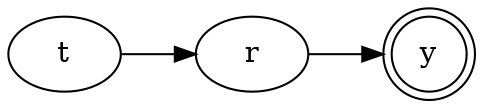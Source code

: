 digraph{
rankdir=LR
 node0 [label="t", shape=ellipse];
 node1 [label="r", shape=ellipse];
  node0 -> node1;
 node2 [label="y", shape=doublecircle];
  node1 -> node2;
}
